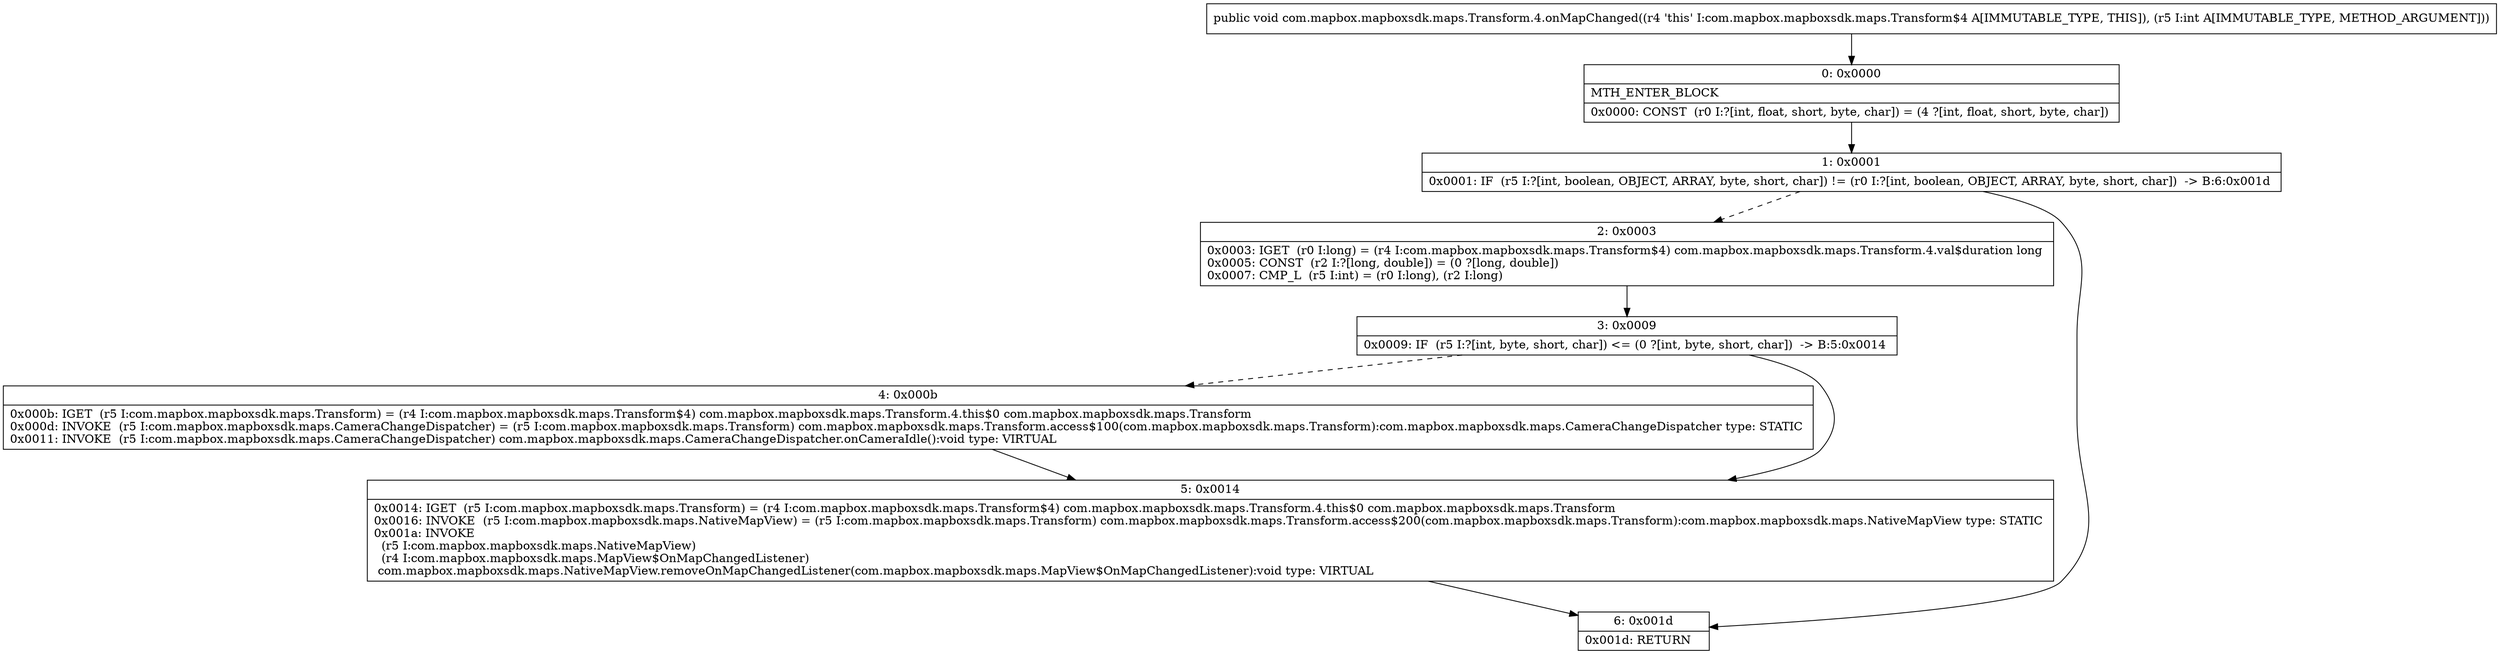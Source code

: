 digraph "CFG forcom.mapbox.mapboxsdk.maps.Transform.4.onMapChanged(I)V" {
Node_0 [shape=record,label="{0\:\ 0x0000|MTH_ENTER_BLOCK\l|0x0000: CONST  (r0 I:?[int, float, short, byte, char]) = (4 ?[int, float, short, byte, char]) \l}"];
Node_1 [shape=record,label="{1\:\ 0x0001|0x0001: IF  (r5 I:?[int, boolean, OBJECT, ARRAY, byte, short, char]) != (r0 I:?[int, boolean, OBJECT, ARRAY, byte, short, char])  \-\> B:6:0x001d \l}"];
Node_2 [shape=record,label="{2\:\ 0x0003|0x0003: IGET  (r0 I:long) = (r4 I:com.mapbox.mapboxsdk.maps.Transform$4) com.mapbox.mapboxsdk.maps.Transform.4.val$duration long \l0x0005: CONST  (r2 I:?[long, double]) = (0 ?[long, double]) \l0x0007: CMP_L  (r5 I:int) = (r0 I:long), (r2 I:long) \l}"];
Node_3 [shape=record,label="{3\:\ 0x0009|0x0009: IF  (r5 I:?[int, byte, short, char]) \<= (0 ?[int, byte, short, char])  \-\> B:5:0x0014 \l}"];
Node_4 [shape=record,label="{4\:\ 0x000b|0x000b: IGET  (r5 I:com.mapbox.mapboxsdk.maps.Transform) = (r4 I:com.mapbox.mapboxsdk.maps.Transform$4) com.mapbox.mapboxsdk.maps.Transform.4.this$0 com.mapbox.mapboxsdk.maps.Transform \l0x000d: INVOKE  (r5 I:com.mapbox.mapboxsdk.maps.CameraChangeDispatcher) = (r5 I:com.mapbox.mapboxsdk.maps.Transform) com.mapbox.mapboxsdk.maps.Transform.access$100(com.mapbox.mapboxsdk.maps.Transform):com.mapbox.mapboxsdk.maps.CameraChangeDispatcher type: STATIC \l0x0011: INVOKE  (r5 I:com.mapbox.mapboxsdk.maps.CameraChangeDispatcher) com.mapbox.mapboxsdk.maps.CameraChangeDispatcher.onCameraIdle():void type: VIRTUAL \l}"];
Node_5 [shape=record,label="{5\:\ 0x0014|0x0014: IGET  (r5 I:com.mapbox.mapboxsdk.maps.Transform) = (r4 I:com.mapbox.mapboxsdk.maps.Transform$4) com.mapbox.mapboxsdk.maps.Transform.4.this$0 com.mapbox.mapboxsdk.maps.Transform \l0x0016: INVOKE  (r5 I:com.mapbox.mapboxsdk.maps.NativeMapView) = (r5 I:com.mapbox.mapboxsdk.maps.Transform) com.mapbox.mapboxsdk.maps.Transform.access$200(com.mapbox.mapboxsdk.maps.Transform):com.mapbox.mapboxsdk.maps.NativeMapView type: STATIC \l0x001a: INVOKE  \l  (r5 I:com.mapbox.mapboxsdk.maps.NativeMapView)\l  (r4 I:com.mapbox.mapboxsdk.maps.MapView$OnMapChangedListener)\l com.mapbox.mapboxsdk.maps.NativeMapView.removeOnMapChangedListener(com.mapbox.mapboxsdk.maps.MapView$OnMapChangedListener):void type: VIRTUAL \l}"];
Node_6 [shape=record,label="{6\:\ 0x001d|0x001d: RETURN   \l}"];
MethodNode[shape=record,label="{public void com.mapbox.mapboxsdk.maps.Transform.4.onMapChanged((r4 'this' I:com.mapbox.mapboxsdk.maps.Transform$4 A[IMMUTABLE_TYPE, THIS]), (r5 I:int A[IMMUTABLE_TYPE, METHOD_ARGUMENT])) }"];
MethodNode -> Node_0;
Node_0 -> Node_1;
Node_1 -> Node_2[style=dashed];
Node_1 -> Node_6;
Node_2 -> Node_3;
Node_3 -> Node_4[style=dashed];
Node_3 -> Node_5;
Node_4 -> Node_5;
Node_5 -> Node_6;
}

